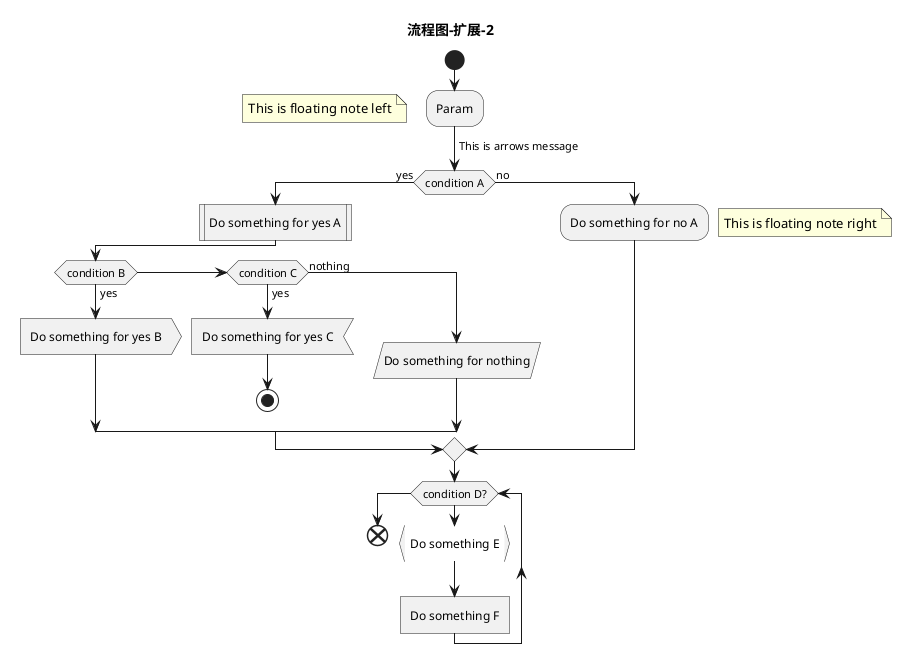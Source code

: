 @startuml
title 流程图-扩展-2

start
:Param;
-> This is arrows message;
floating note left: This is floating note left
if (condition A) then (yes)
    :Do something for yes A|
    if (condition B) then (yes)
        :Do something for yes B>
    elseif (condition C) then (yes)
        :Do something for yes C<
        stop
    else (nothing)
        :Do something for nothing/
    endif
else (no)
    :Do something for no A;
    floating note right: This is floating note right
endif

while (condition D?)
:Do something E}
:Do something F]
endwhile
end
@enduml